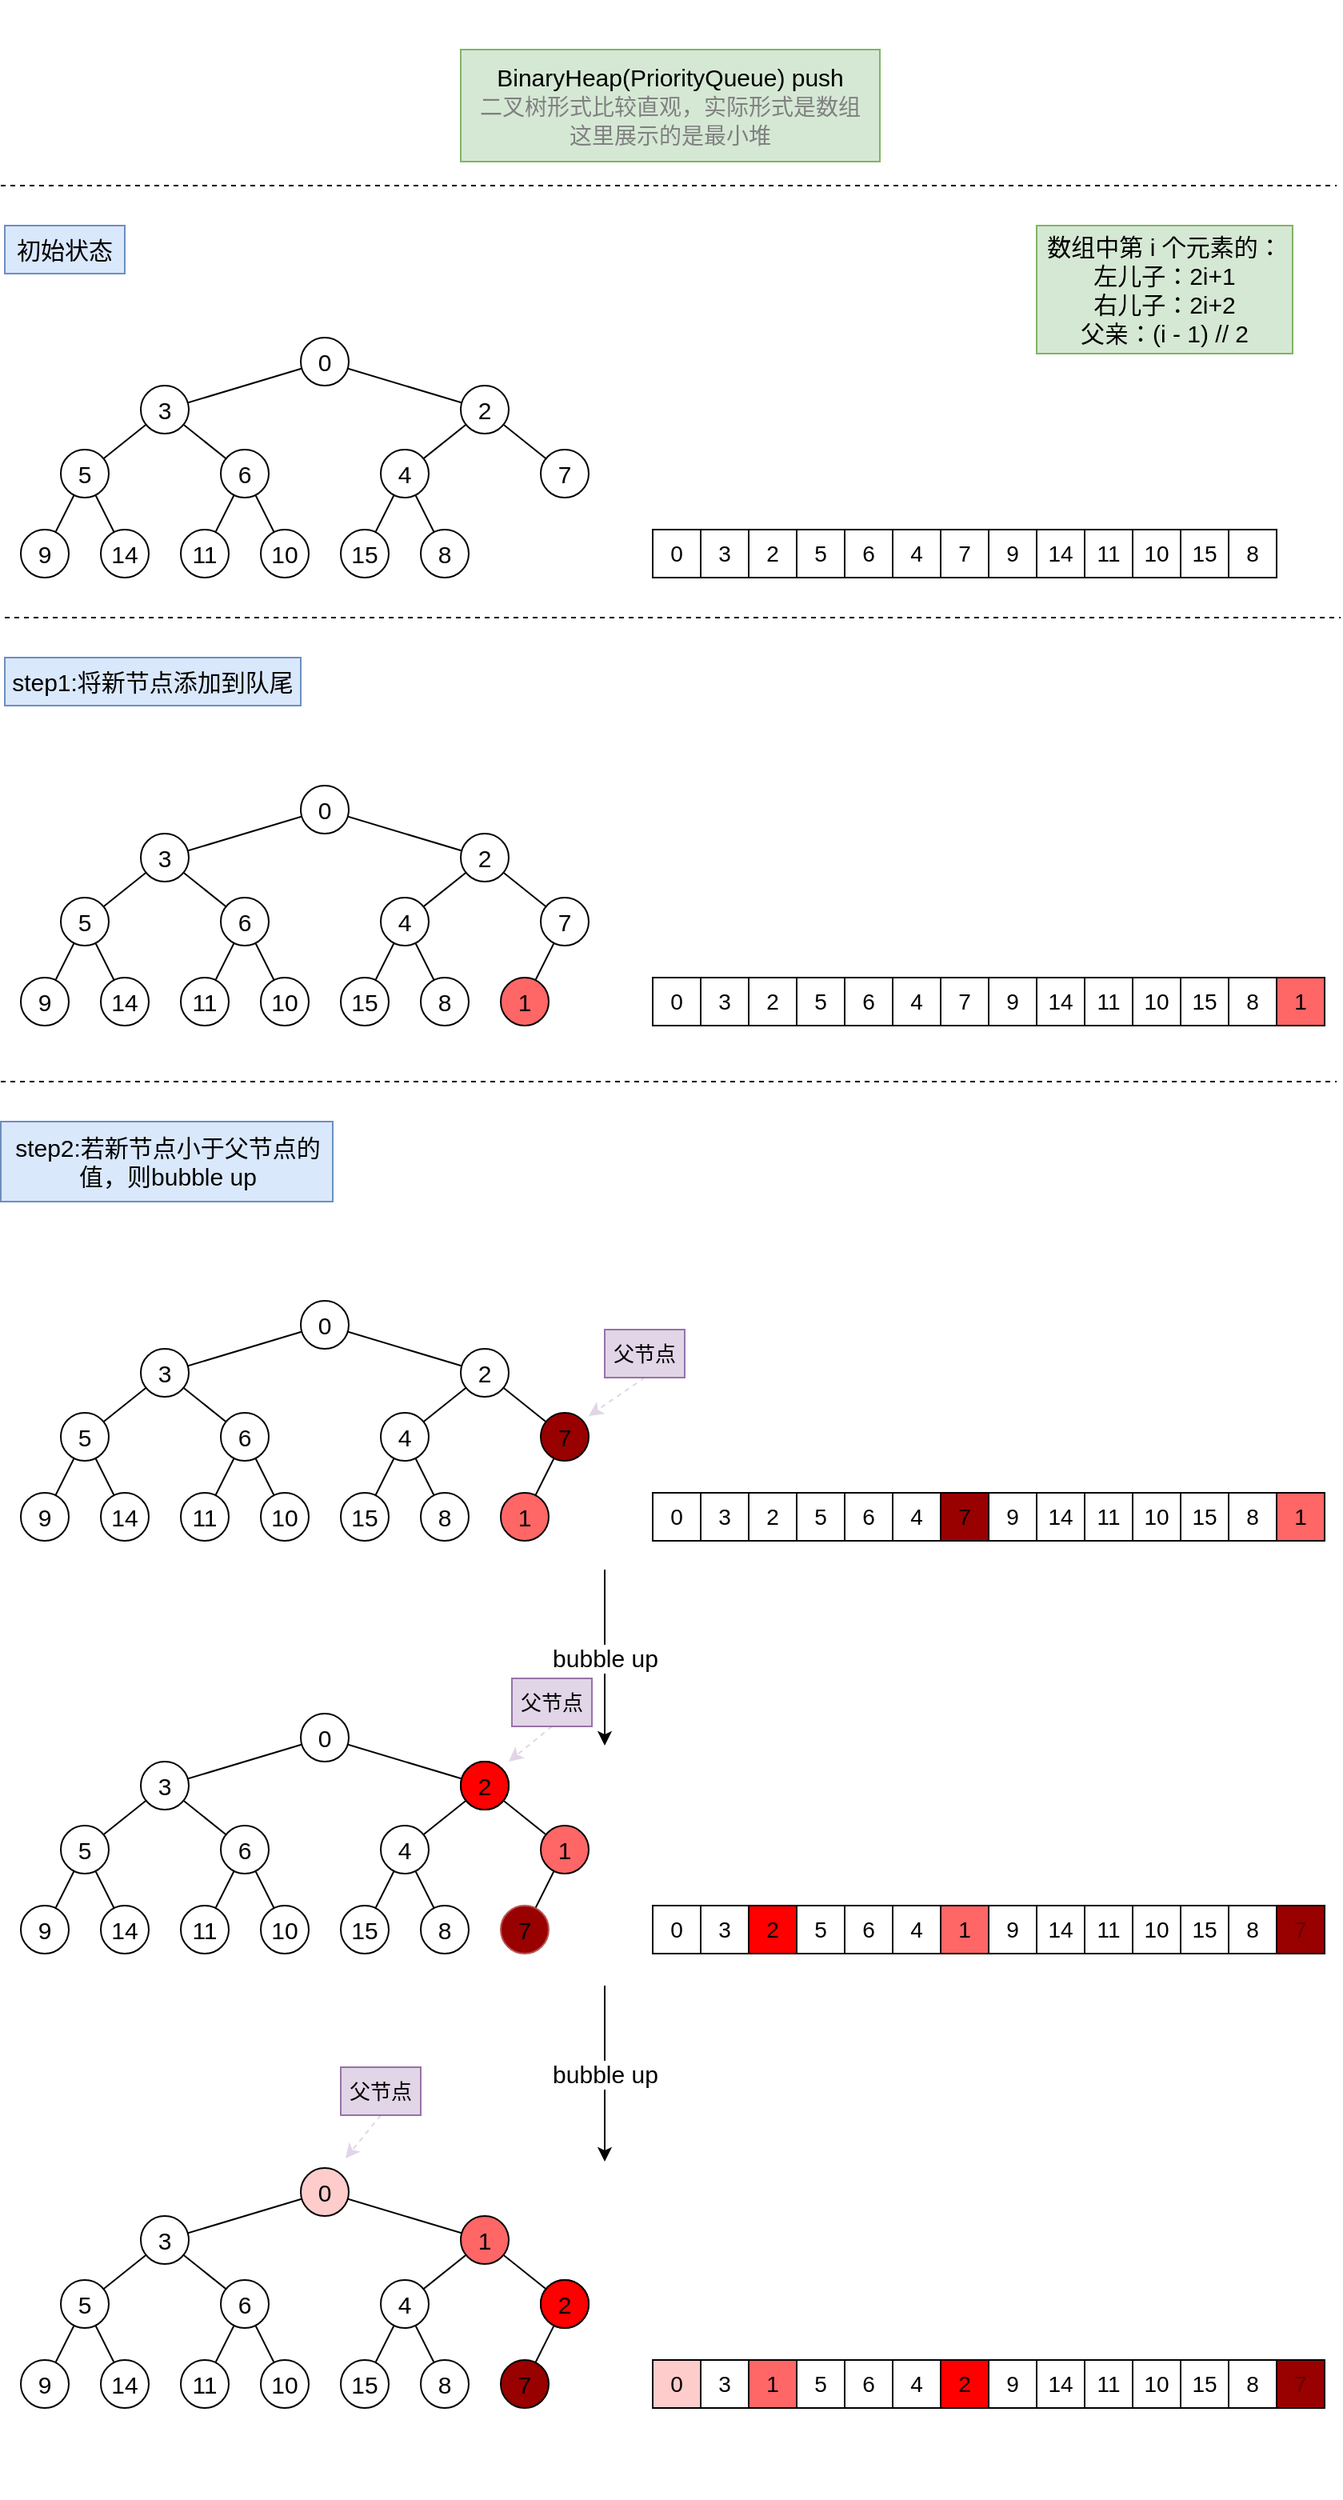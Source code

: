 <mxfile>
    <diagram id="zaUrqFMK4C-lqB4-PGLN" name="Page-1">
        <mxGraphModel dx="1162" dy="1055" grid="0" gridSize="10" guides="1" tooltips="1" connect="1" arrows="1" fold="1" page="0" pageScale="1" pageWidth="850" pageHeight="1100" background="#ffffff" math="0" shadow="0">
            <root>
                <mxCell id="0"/>
                <mxCell id="1" parent="0"/>
                <mxCell id="42" value="" style="endArrow=none;html=1;fontSize=15;strokeColor=#000000;fontColor=#000000;" parent="1" edge="1">
                    <mxGeometry width="50" height="50" relative="1" as="geometry">
                        <mxPoint x="105" y="205" as="sourcePoint"/>
                        <mxPoint x="155" y="245" as="targetPoint"/>
                    </mxGeometry>
                </mxCell>
                <mxCell id="43" value="" style="endArrow=none;html=1;fontSize=15;strokeColor=#000000;fontColor=#000000;" parent="1" edge="1">
                    <mxGeometry width="50" height="50" relative="1" as="geometry">
                        <mxPoint x="305" y="205" as="sourcePoint"/>
                        <mxPoint x="255" y="245" as="targetPoint"/>
                    </mxGeometry>
                </mxCell>
                <mxCell id="44" value="" style="endArrow=none;html=1;fontSize=15;strokeColor=#000000;fontColor=#000000;" parent="1" edge="1">
                    <mxGeometry width="50" height="50" relative="1" as="geometry">
                        <mxPoint x="305" y="205" as="sourcePoint"/>
                        <mxPoint x="355" y="245" as="targetPoint"/>
                    </mxGeometry>
                </mxCell>
                <mxCell id="48" value="" style="endArrow=none;html=1;fontSize=15;strokeColor=#000000;fontColor=#000000;" parent="1" edge="1">
                    <mxGeometry width="50" height="50" relative="1" as="geometry">
                        <mxPoint x="280" y="295" as="sourcePoint"/>
                        <mxPoint x="255" y="245" as="targetPoint"/>
                    </mxGeometry>
                </mxCell>
                <mxCell id="47" value="" style="endArrow=none;html=1;fontSize=15;strokeColor=#000000;fontColor=#000000;" parent="1" edge="1">
                    <mxGeometry width="50" height="50" relative="1" as="geometry">
                        <mxPoint x="230" y="295" as="sourcePoint"/>
                        <mxPoint x="255" y="245" as="targetPoint"/>
                    </mxGeometry>
                </mxCell>
                <mxCell id="46" value="" style="endArrow=none;html=1;fontSize=15;strokeColor=#000000;fontColor=#000000;" parent="1" edge="1">
                    <mxGeometry width="50" height="50" relative="1" as="geometry">
                        <mxPoint x="180" y="295" as="sourcePoint"/>
                        <mxPoint x="155" y="245" as="targetPoint"/>
                    </mxGeometry>
                </mxCell>
                <mxCell id="45" value="" style="endArrow=none;html=1;fontSize=15;strokeColor=#000000;fontColor=#000000;" parent="1" edge="1">
                    <mxGeometry width="50" height="50" relative="1" as="geometry">
                        <mxPoint x="130" y="295" as="sourcePoint"/>
                        <mxPoint x="155" y="245" as="targetPoint"/>
                    </mxGeometry>
                </mxCell>
                <mxCell id="51" value="" style="endArrow=none;html=1;fontSize=15;strokeColor=#000000;fontColor=#000000;" parent="1" edge="1">
                    <mxGeometry width="50" height="50" relative="1" as="geometry">
                        <mxPoint x="80" y="295" as="sourcePoint"/>
                        <mxPoint x="55" y="245" as="targetPoint"/>
                    </mxGeometry>
                </mxCell>
                <mxCell id="52" value="" style="endArrow=none;html=1;fontSize=15;strokeColor=#000000;fontColor=#000000;" parent="1" edge="1">
                    <mxGeometry width="50" height="50" relative="1" as="geometry">
                        <mxPoint x="30" y="295" as="sourcePoint"/>
                        <mxPoint x="55" y="245" as="targetPoint"/>
                    </mxGeometry>
                </mxCell>
                <mxCell id="41" value="" style="endArrow=none;html=1;fontSize=15;strokeColor=#000000;fontColor=#000000;" parent="1" edge="1">
                    <mxGeometry width="50" height="50" relative="1" as="geometry">
                        <mxPoint x="105" y="205" as="sourcePoint"/>
                        <mxPoint x="55" y="245" as="targetPoint"/>
                    </mxGeometry>
                </mxCell>
                <mxCell id="40" value="" style="endArrow=none;html=1;fontSize=15;strokeColor=#000000;fontColor=#000000;" parent="1" edge="1">
                    <mxGeometry width="50" height="50" relative="1" as="geometry">
                        <mxPoint x="105" y="205" as="sourcePoint"/>
                        <mxPoint x="205" y="175" as="targetPoint"/>
                    </mxGeometry>
                </mxCell>
                <mxCell id="50" value="" style="endArrow=none;html=1;fontSize=15;strokeColor=#000000;fontColor=#000000;" parent="1" edge="1">
                    <mxGeometry width="50" height="50" relative="1" as="geometry">
                        <mxPoint x="305" y="205" as="sourcePoint"/>
                        <mxPoint x="205" y="175" as="targetPoint"/>
                    </mxGeometry>
                </mxCell>
                <mxCell id="17" value="3" style="ellipse;whiteSpace=wrap;html=1;aspect=fixed;fontSize=15;strokeColor=#000000;fontColor=#000000;fillColor=#FFFFFF;" parent="1" vertex="1">
                    <mxGeometry x="90" y="190" width="30" height="30" as="geometry"/>
                </mxCell>
                <mxCell id="18" value="0" style="ellipse;whiteSpace=wrap;html=1;aspect=fixed;fontSize=15;strokeColor=#000000;fillColor=#FFFFFF;fontColor=#000000;" parent="1" vertex="1">
                    <mxGeometry x="190" y="160" width="30" height="30" as="geometry"/>
                </mxCell>
                <mxCell id="19" value="2" style="ellipse;whiteSpace=wrap;html=1;aspect=fixed;fontSize=15;strokeColor=#000000;fontColor=#000000;fillColor=#FFFFFF;" parent="1" vertex="1">
                    <mxGeometry x="290" y="190" width="30" height="30" as="geometry"/>
                </mxCell>
                <mxCell id="20" value="5" style="ellipse;whiteSpace=wrap;html=1;aspect=fixed;fontSize=15;strokeColor=#000000;fontColor=#000000;fillColor=#FFFFFF;" parent="1" vertex="1">
                    <mxGeometry x="40" y="230" width="30" height="30" as="geometry"/>
                </mxCell>
                <mxCell id="24" value="6" style="ellipse;whiteSpace=wrap;html=1;aspect=fixed;fontSize=15;strokeColor=#000000;fontColor=#000000;fillColor=#FFFFFF;" parent="1" vertex="1">
                    <mxGeometry x="140" y="230" width="30" height="30" as="geometry"/>
                </mxCell>
                <mxCell id="25" value="4" style="ellipse;whiteSpace=wrap;html=1;aspect=fixed;fontSize=15;strokeColor=#000000;fontColor=#000000;fillColor=#FFFFFF;" parent="1" vertex="1">
                    <mxGeometry x="240" y="230" width="30" height="30" as="geometry"/>
                </mxCell>
                <mxCell id="26" value="7" style="ellipse;whiteSpace=wrap;html=1;aspect=fixed;fontSize=15;strokeColor=#000000;fontColor=#000000;fillColor=#FFFFFF;" parent="1" vertex="1">
                    <mxGeometry x="340" y="230" width="30" height="30" as="geometry"/>
                </mxCell>
                <mxCell id="27" value="9" style="ellipse;whiteSpace=wrap;html=1;aspect=fixed;fontSize=15;strokeColor=#000000;fontColor=#000000;fillColor=#FFFFFF;" parent="1" vertex="1">
                    <mxGeometry x="15" y="280" width="30" height="30" as="geometry"/>
                </mxCell>
                <mxCell id="28" value="14" style="ellipse;whiteSpace=wrap;html=1;aspect=fixed;fontSize=15;strokeColor=#000000;fontColor=#000000;fillColor=#FFFFFF;" parent="1" vertex="1">
                    <mxGeometry x="65" y="280" width="30" height="30" as="geometry"/>
                </mxCell>
                <mxCell id="29" value="11" style="ellipse;whiteSpace=wrap;html=1;aspect=fixed;fontSize=15;strokeColor=#000000;fontColor=#000000;fillColor=#FFFFFF;" parent="1" vertex="1">
                    <mxGeometry x="115" y="280" width="30" height="30" as="geometry"/>
                </mxCell>
                <mxCell id="30" value="10" style="ellipse;whiteSpace=wrap;html=1;aspect=fixed;fontSize=15;strokeColor=#000000;fontColor=#000000;fillColor=#FFFFFF;" parent="1" vertex="1">
                    <mxGeometry x="165" y="280" width="30" height="30" as="geometry"/>
                </mxCell>
                <mxCell id="31" value="15" style="ellipse;whiteSpace=wrap;html=1;aspect=fixed;fontSize=15;strokeColor=#000000;fontColor=#000000;fillColor=#FFFFFF;" parent="1" vertex="1">
                    <mxGeometry x="215" y="280" width="30" height="30" as="geometry"/>
                </mxCell>
                <mxCell id="32" value="8" style="ellipse;whiteSpace=wrap;html=1;aspect=fixed;fontSize=15;strokeColor=#000000;fontColor=#000000;fillColor=#FFFFFF;" parent="1" vertex="1">
                    <mxGeometry x="265" y="280" width="30" height="30" as="geometry"/>
                </mxCell>
                <mxCell id="56" value="BinaryHeap(PriorityQueue) push&lt;br&gt;&lt;font style=&quot;font-size: 14px;&quot; color=&quot;#808080&quot;&gt;二叉树形式比较直观，实际形式是数组&lt;br&gt;这里展示的是最小堆&lt;br&gt;&lt;/font&gt;" style="text;html=1;strokeColor=#82b366;fillColor=#d5e8d4;align=center;verticalAlign=middle;whiteSpace=wrap;rounded=0;fontSize=15;fontColor=#000000;" parent="1" vertex="1">
                    <mxGeometry x="290" y="-20" width="262" height="70" as="geometry"/>
                </mxCell>
                <mxCell id="57" value="" style="line;strokeWidth=1;html=1;fontColor=#000000;dashed=1;fillColor=#FFFFFF;strokeColor=#FFFFFF;" vertex="1" parent="1">
                    <mxGeometry x="5" y="-50" width="835" height="10" as="geometry"/>
                </mxCell>
                <mxCell id="58" value="" style="line;strokeWidth=1;html=1;fontColor=#000000;dashed=1;strokeColor=#000000;" vertex="1" parent="1">
                    <mxGeometry x="2.5" y="60" width="835" height="10" as="geometry"/>
                </mxCell>
                <mxCell id="59" value="初始状态" style="text;html=1;strokeColor=#6c8ebf;fillColor=#dae8fc;align=center;verticalAlign=middle;whiteSpace=wrap;rounded=0;strokeWidth=1;fontColor=#000000;fontSize=15;" vertex="1" parent="1">
                    <mxGeometry x="5" y="90" width="75" height="30" as="geometry"/>
                </mxCell>
                <mxCell id="60" value="0" style="whiteSpace=wrap;html=1;aspect=fixed;strokeColor=#000000;strokeWidth=1;fontSize=14;fontColor=#000000;fillColor=#FFFFFF;" vertex="1" parent="1">
                    <mxGeometry x="410" y="280" width="30" height="30" as="geometry"/>
                </mxCell>
                <mxCell id="61" value="3" style="whiteSpace=wrap;html=1;aspect=fixed;strokeColor=#000000;strokeWidth=1;fontSize=14;fontColor=#000000;fillColor=#FFFFFF;" vertex="1" parent="1">
                    <mxGeometry x="440" y="280" width="30" height="30" as="geometry"/>
                </mxCell>
                <mxCell id="62" value="2" style="whiteSpace=wrap;html=1;aspect=fixed;strokeColor=#000000;strokeWidth=1;fontSize=14;fontColor=#000000;fillColor=#FFFFFF;" vertex="1" parent="1">
                    <mxGeometry x="470" y="280" width="30" height="30" as="geometry"/>
                </mxCell>
                <mxCell id="63" value="5" style="whiteSpace=wrap;html=1;aspect=fixed;strokeColor=#000000;strokeWidth=1;fontSize=14;fontColor=#000000;fillColor=#FFFFFF;" vertex="1" parent="1">
                    <mxGeometry x="500" y="280" width="30" height="30" as="geometry"/>
                </mxCell>
                <mxCell id="64" value="6" style="whiteSpace=wrap;html=1;aspect=fixed;strokeColor=#000000;strokeWidth=1;fontSize=14;fontColor=#000000;fillColor=#FFFFFF;" vertex="1" parent="1">
                    <mxGeometry x="530" y="280" width="30" height="30" as="geometry"/>
                </mxCell>
                <mxCell id="65" value="4" style="whiteSpace=wrap;html=1;aspect=fixed;strokeColor=#000000;strokeWidth=1;fontSize=14;fontColor=#000000;fillColor=#FFFFFF;" vertex="1" parent="1">
                    <mxGeometry x="560" y="280" width="30" height="30" as="geometry"/>
                </mxCell>
                <mxCell id="66" value="7" style="whiteSpace=wrap;html=1;aspect=fixed;strokeColor=#000000;strokeWidth=1;fontSize=14;fontColor=#000000;fillColor=#FFFFFF;" vertex="1" parent="1">
                    <mxGeometry x="590" y="280" width="30" height="30" as="geometry"/>
                </mxCell>
                <mxCell id="67" value="9" style="whiteSpace=wrap;html=1;aspect=fixed;strokeColor=#000000;strokeWidth=1;fontSize=14;fontColor=#000000;fillColor=#FFFFFF;" vertex="1" parent="1">
                    <mxGeometry x="620" y="280" width="30" height="30" as="geometry"/>
                </mxCell>
                <mxCell id="68" value="14" style="whiteSpace=wrap;html=1;aspect=fixed;strokeColor=#000000;strokeWidth=1;fontSize=14;fontColor=#000000;fillColor=#FFFFFF;" vertex="1" parent="1">
                    <mxGeometry x="650" y="280" width="30" height="30" as="geometry"/>
                </mxCell>
                <mxCell id="69" value="11" style="whiteSpace=wrap;html=1;aspect=fixed;strokeColor=#000000;strokeWidth=1;fontSize=14;fontColor=#000000;fillColor=#FFFFFF;" vertex="1" parent="1">
                    <mxGeometry x="680" y="280" width="30" height="30" as="geometry"/>
                </mxCell>
                <mxCell id="70" value="10" style="whiteSpace=wrap;html=1;aspect=fixed;strokeColor=#000000;strokeWidth=1;fontSize=14;fontColor=#000000;fillColor=#FFFFFF;" vertex="1" parent="1">
                    <mxGeometry x="710" y="280" width="30" height="30" as="geometry"/>
                </mxCell>
                <mxCell id="71" value="15" style="whiteSpace=wrap;html=1;aspect=fixed;strokeColor=#000000;strokeWidth=1;fontSize=14;fontColor=#000000;fillColor=#FFFFFF;" vertex="1" parent="1">
                    <mxGeometry x="740" y="280" width="30" height="30" as="geometry"/>
                </mxCell>
                <mxCell id="72" value="8" style="whiteSpace=wrap;html=1;aspect=fixed;strokeColor=#000000;strokeWidth=1;fontSize=14;fontColor=#000000;fillColor=#FFFFFF;" vertex="1" parent="1">
                    <mxGeometry x="770" y="280" width="30" height="30" as="geometry"/>
                </mxCell>
                <mxCell id="73" value="数组中第 i 个元素的：&lt;br&gt;左儿子：2i+1&lt;br&gt;右儿子：2i+2&lt;br&gt;父亲：(i - 1) // 2" style="text;html=1;strokeColor=#82b366;fillColor=#d5e8d4;align=center;verticalAlign=middle;whiteSpace=wrap;rounded=0;strokeWidth=1;fontSize=15;fontColor=#000000;" vertex="1" parent="1">
                    <mxGeometry x="650" y="90" width="160" height="80" as="geometry"/>
                </mxCell>
                <mxCell id="74" value="" style="line;strokeWidth=1;html=1;fontColor=#000000;dashed=1;strokeColor=#000000;" vertex="1" parent="1">
                    <mxGeometry x="5" y="330" width="835" height="10" as="geometry"/>
                </mxCell>
                <mxCell id="75" value="step1:将新节点添加到队尾" style="text;html=1;strokeColor=#6c8ebf;fillColor=#dae8fc;align=center;verticalAlign=middle;whiteSpace=wrap;rounded=0;strokeWidth=1;fontColor=#000000;fontSize=15;" vertex="1" parent="1">
                    <mxGeometry x="5" y="360" width="185" height="30" as="geometry"/>
                </mxCell>
                <mxCell id="76" value="" style="endArrow=none;html=1;fontSize=15;strokeColor=#000000;fontColor=#000000;" edge="1" parent="1">
                    <mxGeometry width="50" height="50" relative="1" as="geometry">
                        <mxPoint x="105" y="485" as="sourcePoint"/>
                        <mxPoint x="155" y="525" as="targetPoint"/>
                    </mxGeometry>
                </mxCell>
                <mxCell id="77" value="" style="endArrow=none;html=1;fontSize=15;strokeColor=#000000;fontColor=#000000;" edge="1" parent="1">
                    <mxGeometry width="50" height="50" relative="1" as="geometry">
                        <mxPoint x="305" y="485" as="sourcePoint"/>
                        <mxPoint x="255" y="525" as="targetPoint"/>
                    </mxGeometry>
                </mxCell>
                <mxCell id="78" value="" style="endArrow=none;html=1;fontSize=15;strokeColor=#000000;fontColor=#000000;" edge="1" parent="1">
                    <mxGeometry width="50" height="50" relative="1" as="geometry">
                        <mxPoint x="305" y="485" as="sourcePoint"/>
                        <mxPoint x="355" y="525" as="targetPoint"/>
                    </mxGeometry>
                </mxCell>
                <mxCell id="79" value="" style="endArrow=none;html=1;fontSize=15;strokeColor=#000000;fontColor=#000000;" edge="1" parent="1">
                    <mxGeometry width="50" height="50" relative="1" as="geometry">
                        <mxPoint x="330" y="575" as="sourcePoint"/>
                        <mxPoint x="355" y="525" as="targetPoint"/>
                    </mxGeometry>
                </mxCell>
                <mxCell id="80" value="" style="endArrow=none;html=1;fontSize=15;strokeColor=#000000;fontColor=#000000;" edge="1" parent="1">
                    <mxGeometry width="50" height="50" relative="1" as="geometry">
                        <mxPoint x="280" y="575" as="sourcePoint"/>
                        <mxPoint x="255" y="525" as="targetPoint"/>
                    </mxGeometry>
                </mxCell>
                <mxCell id="81" value="" style="endArrow=none;html=1;fontSize=15;strokeColor=#000000;fontColor=#000000;" edge="1" parent="1">
                    <mxGeometry width="50" height="50" relative="1" as="geometry">
                        <mxPoint x="230" y="575" as="sourcePoint"/>
                        <mxPoint x="255" y="525" as="targetPoint"/>
                    </mxGeometry>
                </mxCell>
                <mxCell id="82" value="" style="endArrow=none;html=1;fontSize=15;strokeColor=#000000;fontColor=#000000;" edge="1" parent="1">
                    <mxGeometry width="50" height="50" relative="1" as="geometry">
                        <mxPoint x="180" y="575" as="sourcePoint"/>
                        <mxPoint x="155" y="525" as="targetPoint"/>
                    </mxGeometry>
                </mxCell>
                <mxCell id="83" value="" style="endArrow=none;html=1;fontSize=15;strokeColor=#000000;fontColor=#000000;" edge="1" parent="1">
                    <mxGeometry width="50" height="50" relative="1" as="geometry">
                        <mxPoint x="130" y="575" as="sourcePoint"/>
                        <mxPoint x="155" y="525" as="targetPoint"/>
                    </mxGeometry>
                </mxCell>
                <mxCell id="84" value="" style="endArrow=none;html=1;fontSize=15;strokeColor=#000000;fontColor=#000000;" edge="1" parent="1">
                    <mxGeometry width="50" height="50" relative="1" as="geometry">
                        <mxPoint x="80" y="575" as="sourcePoint"/>
                        <mxPoint x="55" y="525" as="targetPoint"/>
                    </mxGeometry>
                </mxCell>
                <mxCell id="85" value="" style="endArrow=none;html=1;fontSize=15;strokeColor=#000000;fontColor=#000000;" edge="1" parent="1">
                    <mxGeometry width="50" height="50" relative="1" as="geometry">
                        <mxPoint x="30" y="575" as="sourcePoint"/>
                        <mxPoint x="55" y="525" as="targetPoint"/>
                    </mxGeometry>
                </mxCell>
                <mxCell id="86" value="" style="endArrow=none;html=1;fontSize=15;strokeColor=#000000;fontColor=#000000;" edge="1" parent="1">
                    <mxGeometry width="50" height="50" relative="1" as="geometry">
                        <mxPoint x="105" y="485" as="sourcePoint"/>
                        <mxPoint x="55" y="525" as="targetPoint"/>
                    </mxGeometry>
                </mxCell>
                <mxCell id="87" value="" style="endArrow=none;html=1;fontSize=15;strokeColor=#000000;fontColor=#000000;" edge="1" parent="1">
                    <mxGeometry width="50" height="50" relative="1" as="geometry">
                        <mxPoint x="105" y="485" as="sourcePoint"/>
                        <mxPoint x="205" y="455" as="targetPoint"/>
                    </mxGeometry>
                </mxCell>
                <mxCell id="88" value="" style="endArrow=none;html=1;fontSize=15;strokeColor=#000000;fontColor=#000000;" edge="1" parent="1">
                    <mxGeometry width="50" height="50" relative="1" as="geometry">
                        <mxPoint x="305" y="485" as="sourcePoint"/>
                        <mxPoint x="205" y="455" as="targetPoint"/>
                    </mxGeometry>
                </mxCell>
                <mxCell id="89" value="3" style="ellipse;whiteSpace=wrap;html=1;aspect=fixed;fontSize=15;strokeColor=#000000;fontColor=#000000;fillColor=#FFFFFF;" vertex="1" parent="1">
                    <mxGeometry x="90" y="470" width="30" height="30" as="geometry"/>
                </mxCell>
                <mxCell id="90" value="0" style="ellipse;whiteSpace=wrap;html=1;aspect=fixed;fontSize=15;strokeColor=#000000;fillColor=#FFFFFF;fontColor=#000000;" vertex="1" parent="1">
                    <mxGeometry x="190" y="440" width="30" height="30" as="geometry"/>
                </mxCell>
                <mxCell id="91" value="2" style="ellipse;whiteSpace=wrap;html=1;aspect=fixed;fontSize=15;strokeColor=#000000;fontColor=#000000;fillColor=#FFFFFF;" vertex="1" parent="1">
                    <mxGeometry x="290" y="470" width="30" height="30" as="geometry"/>
                </mxCell>
                <mxCell id="92" value="5" style="ellipse;whiteSpace=wrap;html=1;aspect=fixed;fontSize=15;strokeColor=#000000;fontColor=#000000;fillColor=#FFFFFF;" vertex="1" parent="1">
                    <mxGeometry x="40" y="510" width="30" height="30" as="geometry"/>
                </mxCell>
                <mxCell id="93" value="6" style="ellipse;whiteSpace=wrap;html=1;aspect=fixed;fontSize=15;strokeColor=#000000;fontColor=#000000;fillColor=#FFFFFF;" vertex="1" parent="1">
                    <mxGeometry x="140" y="510" width="30" height="30" as="geometry"/>
                </mxCell>
                <mxCell id="94" value="4" style="ellipse;whiteSpace=wrap;html=1;aspect=fixed;fontSize=15;strokeColor=#000000;fontColor=#000000;fillColor=#FFFFFF;" vertex="1" parent="1">
                    <mxGeometry x="240" y="510" width="30" height="30" as="geometry"/>
                </mxCell>
                <mxCell id="95" value="7" style="ellipse;whiteSpace=wrap;html=1;aspect=fixed;fontSize=15;strokeColor=#000000;fontColor=#000000;fillColor=#FFFFFF;" vertex="1" parent="1">
                    <mxGeometry x="340" y="510" width="30" height="30" as="geometry"/>
                </mxCell>
                <mxCell id="96" value="9" style="ellipse;whiteSpace=wrap;html=1;aspect=fixed;fontSize=15;strokeColor=#000000;fontColor=#000000;fillColor=#FFFFFF;" vertex="1" parent="1">
                    <mxGeometry x="15" y="560" width="30" height="30" as="geometry"/>
                </mxCell>
                <mxCell id="97" value="14" style="ellipse;whiteSpace=wrap;html=1;aspect=fixed;fontSize=15;strokeColor=#000000;fontColor=#000000;fillColor=#FFFFFF;" vertex="1" parent="1">
                    <mxGeometry x="65" y="560" width="30" height="30" as="geometry"/>
                </mxCell>
                <mxCell id="98" value="11" style="ellipse;whiteSpace=wrap;html=1;aspect=fixed;fontSize=15;strokeColor=#000000;fontColor=#000000;fillColor=#FFFFFF;" vertex="1" parent="1">
                    <mxGeometry x="115" y="560" width="30" height="30" as="geometry"/>
                </mxCell>
                <mxCell id="99" value="10" style="ellipse;whiteSpace=wrap;html=1;aspect=fixed;fontSize=15;strokeColor=#000000;fontColor=#000000;fillColor=#FFFFFF;" vertex="1" parent="1">
                    <mxGeometry x="165" y="560" width="30" height="30" as="geometry"/>
                </mxCell>
                <mxCell id="100" value="15" style="ellipse;whiteSpace=wrap;html=1;aspect=fixed;fontSize=15;strokeColor=#000000;fontColor=#000000;fillColor=#FFFFFF;" vertex="1" parent="1">
                    <mxGeometry x="215" y="560" width="30" height="30" as="geometry"/>
                </mxCell>
                <mxCell id="101" value="8" style="ellipse;whiteSpace=wrap;html=1;aspect=fixed;fontSize=15;strokeColor=#000000;fontColor=#000000;fillColor=#FFFFFF;" vertex="1" parent="1">
                    <mxGeometry x="265" y="560" width="30" height="30" as="geometry"/>
                </mxCell>
                <mxCell id="102" value="1" style="ellipse;whiteSpace=wrap;html=1;aspect=fixed;fontSize=15;strokeColor=#000000;fillColor=#FF6666;fontColor=#000000;" vertex="1" parent="1">
                    <mxGeometry x="315" y="560" width="30" height="30" as="geometry"/>
                </mxCell>
                <mxCell id="103" value="0" style="whiteSpace=wrap;html=1;aspect=fixed;strokeColor=#000000;strokeWidth=1;fontSize=14;fontColor=#000000;fillColor=#FFFFFF;" vertex="1" parent="1">
                    <mxGeometry x="410" y="560" width="30" height="30" as="geometry"/>
                </mxCell>
                <mxCell id="104" value="3" style="whiteSpace=wrap;html=1;aspect=fixed;strokeColor=#000000;strokeWidth=1;fontSize=14;fontColor=#000000;fillColor=#FFFFFF;" vertex="1" parent="1">
                    <mxGeometry x="440" y="560" width="30" height="30" as="geometry"/>
                </mxCell>
                <mxCell id="105" value="2" style="whiteSpace=wrap;html=1;aspect=fixed;strokeColor=#000000;strokeWidth=1;fontSize=14;fontColor=#000000;fillColor=#FFFFFF;" vertex="1" parent="1">
                    <mxGeometry x="470" y="560" width="30" height="30" as="geometry"/>
                </mxCell>
                <mxCell id="106" value="5" style="whiteSpace=wrap;html=1;aspect=fixed;strokeColor=#000000;strokeWidth=1;fontSize=14;fontColor=#000000;fillColor=#FFFFFF;" vertex="1" parent="1">
                    <mxGeometry x="500" y="560" width="30" height="30" as="geometry"/>
                </mxCell>
                <mxCell id="107" value="6" style="whiteSpace=wrap;html=1;aspect=fixed;strokeColor=#000000;strokeWidth=1;fontSize=14;fontColor=#000000;fillColor=#FFFFFF;" vertex="1" parent="1">
                    <mxGeometry x="530" y="560" width="30" height="30" as="geometry"/>
                </mxCell>
                <mxCell id="108" value="4" style="whiteSpace=wrap;html=1;aspect=fixed;strokeColor=#000000;strokeWidth=1;fontSize=14;fontColor=#000000;fillColor=#FFFFFF;" vertex="1" parent="1">
                    <mxGeometry x="560" y="560" width="30" height="30" as="geometry"/>
                </mxCell>
                <mxCell id="109" value="7" style="whiteSpace=wrap;html=1;aspect=fixed;strokeColor=#000000;strokeWidth=1;fontSize=14;fontColor=#000000;fillColor=#FFFFFF;" vertex="1" parent="1">
                    <mxGeometry x="590" y="560" width="30" height="30" as="geometry"/>
                </mxCell>
                <mxCell id="110" value="9" style="whiteSpace=wrap;html=1;aspect=fixed;strokeColor=#000000;strokeWidth=1;fontSize=14;fontColor=#000000;fillColor=#FFFFFF;" vertex="1" parent="1">
                    <mxGeometry x="620" y="560" width="30" height="30" as="geometry"/>
                </mxCell>
                <mxCell id="111" value="14" style="whiteSpace=wrap;html=1;aspect=fixed;strokeColor=#000000;strokeWidth=1;fontSize=14;fontColor=#000000;fillColor=#FFFFFF;" vertex="1" parent="1">
                    <mxGeometry x="650" y="560" width="30" height="30" as="geometry"/>
                </mxCell>
                <mxCell id="112" value="11" style="whiteSpace=wrap;html=1;aspect=fixed;strokeColor=#000000;strokeWidth=1;fontSize=14;fontColor=#000000;fillColor=#FFFFFF;" vertex="1" parent="1">
                    <mxGeometry x="680" y="560" width="30" height="30" as="geometry"/>
                </mxCell>
                <mxCell id="113" value="10" style="whiteSpace=wrap;html=1;aspect=fixed;strokeColor=#000000;strokeWidth=1;fontSize=14;fontColor=#000000;fillColor=#FFFFFF;" vertex="1" parent="1">
                    <mxGeometry x="710" y="560" width="30" height="30" as="geometry"/>
                </mxCell>
                <mxCell id="114" value="15" style="whiteSpace=wrap;html=1;aspect=fixed;strokeColor=#000000;strokeWidth=1;fontSize=14;fontColor=#000000;fillColor=#FFFFFF;" vertex="1" parent="1">
                    <mxGeometry x="740" y="560" width="30" height="30" as="geometry"/>
                </mxCell>
                <mxCell id="115" value="8" style="whiteSpace=wrap;html=1;aspect=fixed;strokeColor=#000000;strokeWidth=1;fontSize=14;fontColor=#000000;fillColor=#FFFFFF;" vertex="1" parent="1">
                    <mxGeometry x="770" y="560" width="30" height="30" as="geometry"/>
                </mxCell>
                <mxCell id="116" value="1" style="whiteSpace=wrap;html=1;aspect=fixed;strokeColor=#000000;strokeWidth=1;fontSize=14;fillColor=#FF6666;fontColor=#000000;" vertex="1" parent="1">
                    <mxGeometry x="800" y="560" width="30" height="30" as="geometry"/>
                </mxCell>
                <mxCell id="117" value="" style="line;strokeWidth=1;html=1;fontColor=#000000;dashed=1;strokeColor=#000000;" vertex="1" parent="1">
                    <mxGeometry x="2.5" y="620" width="835" height="10" as="geometry"/>
                </mxCell>
                <mxCell id="118" value="step2:若新节点小于父节点的值，则bubble up" style="text;html=1;strokeColor=#6c8ebf;fillColor=#dae8fc;align=center;verticalAlign=middle;whiteSpace=wrap;rounded=0;strokeWidth=1;fontColor=#000000;fontSize=15;" vertex="1" parent="1">
                    <mxGeometry x="2.5" y="650" width="207.5" height="50" as="geometry"/>
                </mxCell>
                <mxCell id="160" value="" style="endArrow=none;html=1;fontSize=15;strokeColor=#000000;fontColor=#000000;" edge="1" parent="1">
                    <mxGeometry width="50" height="50" relative="1" as="geometry">
                        <mxPoint x="105" y="807" as="sourcePoint"/>
                        <mxPoint x="155" y="847" as="targetPoint"/>
                    </mxGeometry>
                </mxCell>
                <mxCell id="161" value="" style="endArrow=none;html=1;fontSize=15;strokeColor=#000000;fontColor=#000000;" edge="1" parent="1">
                    <mxGeometry width="50" height="50" relative="1" as="geometry">
                        <mxPoint x="305" y="807" as="sourcePoint"/>
                        <mxPoint x="255" y="847" as="targetPoint"/>
                    </mxGeometry>
                </mxCell>
                <mxCell id="162" value="" style="endArrow=none;html=1;fontSize=15;strokeColor=#000000;fontColor=#000000;" edge="1" parent="1">
                    <mxGeometry width="50" height="50" relative="1" as="geometry">
                        <mxPoint x="305" y="807" as="sourcePoint"/>
                        <mxPoint x="355" y="847" as="targetPoint"/>
                    </mxGeometry>
                </mxCell>
                <mxCell id="163" value="" style="endArrow=none;html=1;fontSize=15;strokeColor=#000000;fontColor=#000000;" edge="1" parent="1">
                    <mxGeometry width="50" height="50" relative="1" as="geometry">
                        <mxPoint x="330" y="897" as="sourcePoint"/>
                        <mxPoint x="355" y="847" as="targetPoint"/>
                    </mxGeometry>
                </mxCell>
                <mxCell id="164" value="" style="endArrow=none;html=1;fontSize=15;strokeColor=#000000;fontColor=#000000;" edge="1" parent="1">
                    <mxGeometry width="50" height="50" relative="1" as="geometry">
                        <mxPoint x="280" y="897" as="sourcePoint"/>
                        <mxPoint x="255" y="847" as="targetPoint"/>
                    </mxGeometry>
                </mxCell>
                <mxCell id="165" value="" style="endArrow=none;html=1;fontSize=15;strokeColor=#000000;fontColor=#000000;" edge="1" parent="1">
                    <mxGeometry width="50" height="50" relative="1" as="geometry">
                        <mxPoint x="230" y="897" as="sourcePoint"/>
                        <mxPoint x="255" y="847" as="targetPoint"/>
                    </mxGeometry>
                </mxCell>
                <mxCell id="166" value="" style="endArrow=none;html=1;fontSize=15;strokeColor=#000000;fontColor=#000000;" edge="1" parent="1">
                    <mxGeometry width="50" height="50" relative="1" as="geometry">
                        <mxPoint x="180" y="897" as="sourcePoint"/>
                        <mxPoint x="155" y="847" as="targetPoint"/>
                    </mxGeometry>
                </mxCell>
                <mxCell id="167" value="" style="endArrow=none;html=1;fontSize=15;strokeColor=#000000;fontColor=#000000;" edge="1" parent="1">
                    <mxGeometry width="50" height="50" relative="1" as="geometry">
                        <mxPoint x="130" y="897" as="sourcePoint"/>
                        <mxPoint x="155" y="847" as="targetPoint"/>
                    </mxGeometry>
                </mxCell>
                <mxCell id="168" value="" style="endArrow=none;html=1;fontSize=15;strokeColor=#000000;fontColor=#000000;" edge="1" parent="1">
                    <mxGeometry width="50" height="50" relative="1" as="geometry">
                        <mxPoint x="80" y="897" as="sourcePoint"/>
                        <mxPoint x="55" y="847" as="targetPoint"/>
                    </mxGeometry>
                </mxCell>
                <mxCell id="169" value="" style="endArrow=none;html=1;fontSize=15;strokeColor=#000000;fontColor=#000000;" edge="1" parent="1">
                    <mxGeometry width="50" height="50" relative="1" as="geometry">
                        <mxPoint x="30" y="897" as="sourcePoint"/>
                        <mxPoint x="55" y="847" as="targetPoint"/>
                    </mxGeometry>
                </mxCell>
                <mxCell id="170" value="" style="endArrow=none;html=1;fontSize=15;strokeColor=#000000;fontColor=#000000;" edge="1" parent="1">
                    <mxGeometry width="50" height="50" relative="1" as="geometry">
                        <mxPoint x="105" y="807" as="sourcePoint"/>
                        <mxPoint x="55" y="847" as="targetPoint"/>
                    </mxGeometry>
                </mxCell>
                <mxCell id="171" value="" style="endArrow=none;html=1;fontSize=15;strokeColor=#000000;fontColor=#000000;" edge="1" parent="1">
                    <mxGeometry width="50" height="50" relative="1" as="geometry">
                        <mxPoint x="105" y="807" as="sourcePoint"/>
                        <mxPoint x="205" y="777" as="targetPoint"/>
                    </mxGeometry>
                </mxCell>
                <mxCell id="172" value="" style="endArrow=none;html=1;fontSize=15;strokeColor=#000000;fontColor=#000000;" edge="1" parent="1">
                    <mxGeometry width="50" height="50" relative="1" as="geometry">
                        <mxPoint x="305" y="807" as="sourcePoint"/>
                        <mxPoint x="205" y="777" as="targetPoint"/>
                    </mxGeometry>
                </mxCell>
                <mxCell id="173" value="3" style="ellipse;whiteSpace=wrap;html=1;aspect=fixed;fontSize=15;strokeColor=#000000;fontColor=#000000;fillColor=#FFFFFF;" vertex="1" parent="1">
                    <mxGeometry x="90" y="792" width="30" height="30" as="geometry"/>
                </mxCell>
                <mxCell id="174" value="0" style="ellipse;whiteSpace=wrap;html=1;aspect=fixed;fontSize=15;strokeColor=#000000;fillColor=#FFFFFF;fontColor=#000000;" vertex="1" parent="1">
                    <mxGeometry x="190" y="762" width="30" height="30" as="geometry"/>
                </mxCell>
                <mxCell id="175" value="2" style="ellipse;whiteSpace=wrap;html=1;aspect=fixed;fontSize=15;strokeColor=#000000;fontColor=#000000;fillColor=#FFFFFF;" vertex="1" parent="1">
                    <mxGeometry x="290" y="792" width="30" height="30" as="geometry"/>
                </mxCell>
                <mxCell id="176" value="5" style="ellipse;whiteSpace=wrap;html=1;aspect=fixed;fontSize=15;strokeColor=#000000;fontColor=#000000;fillColor=#FFFFFF;" vertex="1" parent="1">
                    <mxGeometry x="40" y="832" width="30" height="30" as="geometry"/>
                </mxCell>
                <mxCell id="177" value="6" style="ellipse;whiteSpace=wrap;html=1;aspect=fixed;fontSize=15;strokeColor=#000000;fontColor=#000000;fillColor=#FFFFFF;" vertex="1" parent="1">
                    <mxGeometry x="140" y="832" width="30" height="30" as="geometry"/>
                </mxCell>
                <mxCell id="178" value="4" style="ellipse;whiteSpace=wrap;html=1;aspect=fixed;fontSize=15;strokeColor=#000000;fontColor=#000000;fillColor=#FFFFFF;" vertex="1" parent="1">
                    <mxGeometry x="240" y="832" width="30" height="30" as="geometry"/>
                </mxCell>
                <mxCell id="179" value="7" style="ellipse;whiteSpace=wrap;html=1;aspect=fixed;fontSize=15;strokeColor=#000000;fontColor=#000000;fillColor=#990000;" vertex="1" parent="1">
                    <mxGeometry x="340" y="832" width="30" height="30" as="geometry"/>
                </mxCell>
                <mxCell id="180" value="9" style="ellipse;whiteSpace=wrap;html=1;aspect=fixed;fontSize=15;strokeColor=#000000;fontColor=#000000;fillColor=#FFFFFF;" vertex="1" parent="1">
                    <mxGeometry x="15" y="882" width="30" height="30" as="geometry"/>
                </mxCell>
                <mxCell id="181" value="14" style="ellipse;whiteSpace=wrap;html=1;aspect=fixed;fontSize=15;strokeColor=#000000;fontColor=#000000;fillColor=#FFFFFF;" vertex="1" parent="1">
                    <mxGeometry x="65" y="882" width="30" height="30" as="geometry"/>
                </mxCell>
                <mxCell id="182" value="11" style="ellipse;whiteSpace=wrap;html=1;aspect=fixed;fontSize=15;strokeColor=#000000;fontColor=#000000;fillColor=#FFFFFF;" vertex="1" parent="1">
                    <mxGeometry x="115" y="882" width="30" height="30" as="geometry"/>
                </mxCell>
                <mxCell id="183" value="10" style="ellipse;whiteSpace=wrap;html=1;aspect=fixed;fontSize=15;strokeColor=#000000;fontColor=#000000;fillColor=#FFFFFF;" vertex="1" parent="1">
                    <mxGeometry x="165" y="882" width="30" height="30" as="geometry"/>
                </mxCell>
                <mxCell id="184" value="15" style="ellipse;whiteSpace=wrap;html=1;aspect=fixed;fontSize=15;strokeColor=#000000;fontColor=#000000;fillColor=#FFFFFF;" vertex="1" parent="1">
                    <mxGeometry x="215" y="882" width="30" height="30" as="geometry"/>
                </mxCell>
                <mxCell id="185" value="8" style="ellipse;whiteSpace=wrap;html=1;aspect=fixed;fontSize=15;strokeColor=#000000;fontColor=#000000;fillColor=#FFFFFF;" vertex="1" parent="1">
                    <mxGeometry x="265" y="882" width="30" height="30" as="geometry"/>
                </mxCell>
                <mxCell id="186" value="1" style="ellipse;whiteSpace=wrap;html=1;aspect=fixed;fontSize=15;strokeColor=#000000;fillColor=#FF6666;fontColor=#000000;" vertex="1" parent="1">
                    <mxGeometry x="315" y="882" width="30" height="30" as="geometry"/>
                </mxCell>
                <mxCell id="187" value="0" style="whiteSpace=wrap;html=1;aspect=fixed;strokeColor=#000000;strokeWidth=1;fontSize=14;fontColor=#000000;fillColor=#FFFFFF;" vertex="1" parent="1">
                    <mxGeometry x="410" y="882" width="30" height="30" as="geometry"/>
                </mxCell>
                <mxCell id="188" value="3" style="whiteSpace=wrap;html=1;aspect=fixed;strokeColor=#000000;strokeWidth=1;fontSize=14;fontColor=#000000;fillColor=#FFFFFF;" vertex="1" parent="1">
                    <mxGeometry x="440" y="882" width="30" height="30" as="geometry"/>
                </mxCell>
                <mxCell id="189" value="2" style="whiteSpace=wrap;html=1;aspect=fixed;strokeColor=#000000;strokeWidth=1;fontSize=14;fontColor=#000000;fillColor=#FFFFFF;" vertex="1" parent="1">
                    <mxGeometry x="470" y="882" width="30" height="30" as="geometry"/>
                </mxCell>
                <mxCell id="190" value="5" style="whiteSpace=wrap;html=1;aspect=fixed;strokeColor=#000000;strokeWidth=1;fontSize=14;fontColor=#000000;fillColor=#FFFFFF;" vertex="1" parent="1">
                    <mxGeometry x="500" y="882" width="30" height="30" as="geometry"/>
                </mxCell>
                <mxCell id="191" value="6" style="whiteSpace=wrap;html=1;aspect=fixed;strokeColor=#000000;strokeWidth=1;fontSize=14;fontColor=#000000;fillColor=#FFFFFF;" vertex="1" parent="1">
                    <mxGeometry x="530" y="882" width="30" height="30" as="geometry"/>
                </mxCell>
                <mxCell id="192" value="4" style="whiteSpace=wrap;html=1;aspect=fixed;strokeColor=#000000;strokeWidth=1;fontSize=14;fontColor=#000000;fillColor=#FFFFFF;" vertex="1" parent="1">
                    <mxGeometry x="560" y="882" width="30" height="30" as="geometry"/>
                </mxCell>
                <mxCell id="193" value="7" style="whiteSpace=wrap;html=1;aspect=fixed;strokeColor=#000000;strokeWidth=1;fontSize=14;fontColor=#000000;fillColor=#990000;" vertex="1" parent="1">
                    <mxGeometry x="590" y="882" width="30" height="30" as="geometry"/>
                </mxCell>
                <mxCell id="194" value="9" style="whiteSpace=wrap;html=1;aspect=fixed;strokeColor=#000000;strokeWidth=1;fontSize=14;fontColor=#000000;fillColor=#FFFFFF;" vertex="1" parent="1">
                    <mxGeometry x="620" y="882" width="30" height="30" as="geometry"/>
                </mxCell>
                <mxCell id="195" value="14" style="whiteSpace=wrap;html=1;aspect=fixed;strokeColor=#000000;strokeWidth=1;fontSize=14;fontColor=#000000;fillColor=#FFFFFF;" vertex="1" parent="1">
                    <mxGeometry x="650" y="882" width="30" height="30" as="geometry"/>
                </mxCell>
                <mxCell id="196" value="11" style="whiteSpace=wrap;html=1;aspect=fixed;strokeColor=#000000;strokeWidth=1;fontSize=14;fontColor=#000000;fillColor=#FFFFFF;" vertex="1" parent="1">
                    <mxGeometry x="680" y="882" width="30" height="30" as="geometry"/>
                </mxCell>
                <mxCell id="197" value="10" style="whiteSpace=wrap;html=1;aspect=fixed;strokeColor=#000000;strokeWidth=1;fontSize=14;fontColor=#000000;fillColor=#FFFFFF;" vertex="1" parent="1">
                    <mxGeometry x="710" y="882" width="30" height="30" as="geometry"/>
                </mxCell>
                <mxCell id="198" value="15" style="whiteSpace=wrap;html=1;aspect=fixed;strokeColor=#000000;strokeWidth=1;fontSize=14;fontColor=#000000;fillColor=#FFFFFF;" vertex="1" parent="1">
                    <mxGeometry x="740" y="882" width="30" height="30" as="geometry"/>
                </mxCell>
                <mxCell id="199" value="8" style="whiteSpace=wrap;html=1;aspect=fixed;strokeColor=#000000;strokeWidth=1;fontSize=14;fontColor=#000000;fillColor=#FFFFFF;" vertex="1" parent="1">
                    <mxGeometry x="770" y="882" width="30" height="30" as="geometry"/>
                </mxCell>
                <mxCell id="200" value="1" style="whiteSpace=wrap;html=1;aspect=fixed;strokeColor=#000000;strokeWidth=1;fontSize=14;fillColor=#FF6666;fontColor=#000000;" vertex="1" parent="1">
                    <mxGeometry x="800" y="882" width="30" height="30" as="geometry"/>
                </mxCell>
                <mxCell id="201" value="bubble up" style="endArrow=classic;html=1;strokeColor=#000000;fontSize=15;fontColor=#000000;labelBackgroundColor=#FFFFFF;" edge="1" parent="1">
                    <mxGeometry width="50" height="50" relative="1" as="geometry">
                        <mxPoint x="380" y="930" as="sourcePoint"/>
                        <mxPoint x="380" y="1040" as="targetPoint"/>
                    </mxGeometry>
                </mxCell>
                <mxCell id="202" value="" style="endArrow=none;html=1;fontSize=15;strokeColor=#000000;fontColor=#000000;" edge="1" parent="1">
                    <mxGeometry width="50" height="50" relative="1" as="geometry">
                        <mxPoint x="105" y="1065" as="sourcePoint"/>
                        <mxPoint x="155" y="1105" as="targetPoint"/>
                    </mxGeometry>
                </mxCell>
                <mxCell id="203" value="" style="endArrow=none;html=1;fontSize=15;strokeColor=#000000;fontColor=#000000;" edge="1" parent="1">
                    <mxGeometry width="50" height="50" relative="1" as="geometry">
                        <mxPoint x="305" y="1065" as="sourcePoint"/>
                        <mxPoint x="255" y="1105" as="targetPoint"/>
                    </mxGeometry>
                </mxCell>
                <mxCell id="204" value="" style="endArrow=none;html=1;fontSize=15;strokeColor=#000000;fontColor=#000000;" edge="1" parent="1">
                    <mxGeometry width="50" height="50" relative="1" as="geometry">
                        <mxPoint x="305" y="1065" as="sourcePoint"/>
                        <mxPoint x="355" y="1105" as="targetPoint"/>
                    </mxGeometry>
                </mxCell>
                <mxCell id="205" value="" style="endArrow=none;html=1;fontSize=15;strokeColor=#000000;fontColor=#000000;" edge="1" parent="1">
                    <mxGeometry width="50" height="50" relative="1" as="geometry">
                        <mxPoint x="330" y="1155" as="sourcePoint"/>
                        <mxPoint x="355" y="1105" as="targetPoint"/>
                    </mxGeometry>
                </mxCell>
                <mxCell id="206" value="" style="endArrow=none;html=1;fontSize=15;strokeColor=#000000;fontColor=#000000;" edge="1" parent="1">
                    <mxGeometry width="50" height="50" relative="1" as="geometry">
                        <mxPoint x="280" y="1155" as="sourcePoint"/>
                        <mxPoint x="255" y="1105" as="targetPoint"/>
                    </mxGeometry>
                </mxCell>
                <mxCell id="207" value="" style="endArrow=none;html=1;fontSize=15;strokeColor=#000000;fontColor=#000000;" edge="1" parent="1">
                    <mxGeometry width="50" height="50" relative="1" as="geometry">
                        <mxPoint x="230" y="1155" as="sourcePoint"/>
                        <mxPoint x="255" y="1105" as="targetPoint"/>
                    </mxGeometry>
                </mxCell>
                <mxCell id="208" value="" style="endArrow=none;html=1;fontSize=15;strokeColor=#000000;fontColor=#000000;" edge="1" parent="1">
                    <mxGeometry width="50" height="50" relative="1" as="geometry">
                        <mxPoint x="180" y="1155" as="sourcePoint"/>
                        <mxPoint x="155" y="1105" as="targetPoint"/>
                    </mxGeometry>
                </mxCell>
                <mxCell id="209" value="" style="endArrow=none;html=1;fontSize=15;strokeColor=#000000;fontColor=#000000;" edge="1" parent="1">
                    <mxGeometry width="50" height="50" relative="1" as="geometry">
                        <mxPoint x="130" y="1155" as="sourcePoint"/>
                        <mxPoint x="155" y="1105" as="targetPoint"/>
                    </mxGeometry>
                </mxCell>
                <mxCell id="210" value="" style="endArrow=none;html=1;fontSize=15;strokeColor=#000000;fontColor=#000000;" edge="1" parent="1">
                    <mxGeometry width="50" height="50" relative="1" as="geometry">
                        <mxPoint x="80" y="1155" as="sourcePoint"/>
                        <mxPoint x="55" y="1105" as="targetPoint"/>
                    </mxGeometry>
                </mxCell>
                <mxCell id="211" value="" style="endArrow=none;html=1;fontSize=15;strokeColor=#000000;fontColor=#000000;" edge="1" parent="1">
                    <mxGeometry width="50" height="50" relative="1" as="geometry">
                        <mxPoint x="30" y="1155" as="sourcePoint"/>
                        <mxPoint x="55" y="1105" as="targetPoint"/>
                    </mxGeometry>
                </mxCell>
                <mxCell id="212" value="" style="endArrow=none;html=1;fontSize=15;strokeColor=#000000;fontColor=#000000;" edge="1" parent="1">
                    <mxGeometry width="50" height="50" relative="1" as="geometry">
                        <mxPoint x="105" y="1065" as="sourcePoint"/>
                        <mxPoint x="55" y="1105" as="targetPoint"/>
                    </mxGeometry>
                </mxCell>
                <mxCell id="213" value="" style="endArrow=none;html=1;fontSize=15;strokeColor=#000000;fontColor=#000000;" edge="1" parent="1">
                    <mxGeometry width="50" height="50" relative="1" as="geometry">
                        <mxPoint x="105" y="1065" as="sourcePoint"/>
                        <mxPoint x="205" y="1035" as="targetPoint"/>
                    </mxGeometry>
                </mxCell>
                <mxCell id="214" value="" style="endArrow=none;html=1;fontSize=15;strokeColor=#000000;fontColor=#000000;" edge="1" parent="1">
                    <mxGeometry width="50" height="50" relative="1" as="geometry">
                        <mxPoint x="305" y="1065" as="sourcePoint"/>
                        <mxPoint x="205" y="1035" as="targetPoint"/>
                    </mxGeometry>
                </mxCell>
                <mxCell id="215" value="3" style="ellipse;whiteSpace=wrap;html=1;aspect=fixed;fontSize=15;strokeColor=#000000;fontColor=#000000;fillColor=#FFFFFF;" vertex="1" parent="1">
                    <mxGeometry x="90" y="1050" width="30" height="30" as="geometry"/>
                </mxCell>
                <mxCell id="216" value="0" style="ellipse;whiteSpace=wrap;html=1;aspect=fixed;fontSize=15;strokeColor=#000000;fillColor=#FFFFFF;fontColor=#000000;" vertex="1" parent="1">
                    <mxGeometry x="190" y="1020" width="30" height="30" as="geometry"/>
                </mxCell>
                <mxCell id="217" value="2" style="ellipse;whiteSpace=wrap;html=1;aspect=fixed;fontSize=15;strokeColor=#000000;fontColor=#000000;fillColor=#FF0000;" vertex="1" parent="1">
                    <mxGeometry x="290" y="1050" width="30" height="30" as="geometry"/>
                </mxCell>
                <mxCell id="218" value="5" style="ellipse;whiteSpace=wrap;html=1;aspect=fixed;fontSize=15;strokeColor=#000000;fontColor=#000000;fillColor=#FFFFFF;" vertex="1" parent="1">
                    <mxGeometry x="40" y="1090" width="30" height="30" as="geometry"/>
                </mxCell>
                <mxCell id="219" value="6" style="ellipse;whiteSpace=wrap;html=1;aspect=fixed;fontSize=15;strokeColor=#000000;fontColor=#000000;fillColor=#FFFFFF;" vertex="1" parent="1">
                    <mxGeometry x="140" y="1090" width="30" height="30" as="geometry"/>
                </mxCell>
                <mxCell id="220" value="4" style="ellipse;whiteSpace=wrap;html=1;aspect=fixed;fontSize=15;strokeColor=#000000;fontColor=#000000;fillColor=#FFFFFF;" vertex="1" parent="1">
                    <mxGeometry x="240" y="1090" width="30" height="30" as="geometry"/>
                </mxCell>
                <mxCell id="221" value="1" style="ellipse;whiteSpace=wrap;html=1;aspect=fixed;fontSize=15;strokeColor=#000000;fillColor=#FF6666;fontColor=#000000;" vertex="1" parent="1">
                    <mxGeometry x="340" y="1090" width="30" height="30" as="geometry"/>
                </mxCell>
                <mxCell id="222" value="9" style="ellipse;whiteSpace=wrap;html=1;aspect=fixed;fontSize=15;strokeColor=#000000;fontColor=#000000;fillColor=#FFFFFF;" vertex="1" parent="1">
                    <mxGeometry x="15" y="1140" width="30" height="30" as="geometry"/>
                </mxCell>
                <mxCell id="223" value="14" style="ellipse;whiteSpace=wrap;html=1;aspect=fixed;fontSize=15;strokeColor=#000000;fontColor=#000000;fillColor=#FFFFFF;" vertex="1" parent="1">
                    <mxGeometry x="65" y="1140" width="30" height="30" as="geometry"/>
                </mxCell>
                <mxCell id="224" value="11" style="ellipse;whiteSpace=wrap;html=1;aspect=fixed;fontSize=15;strokeColor=#000000;fontColor=#000000;fillColor=#FFFFFF;" vertex="1" parent="1">
                    <mxGeometry x="115" y="1140" width="30" height="30" as="geometry"/>
                </mxCell>
                <mxCell id="225" value="10" style="ellipse;whiteSpace=wrap;html=1;aspect=fixed;fontSize=15;strokeColor=#000000;fontColor=#000000;fillColor=#FFFFFF;" vertex="1" parent="1">
                    <mxGeometry x="165" y="1140" width="30" height="30" as="geometry"/>
                </mxCell>
                <mxCell id="226" value="15" style="ellipse;whiteSpace=wrap;html=1;aspect=fixed;fontSize=15;strokeColor=#000000;fontColor=#000000;fillColor=#FFFFFF;" vertex="1" parent="1">
                    <mxGeometry x="215" y="1140" width="30" height="30" as="geometry"/>
                </mxCell>
                <mxCell id="227" value="8" style="ellipse;whiteSpace=wrap;html=1;aspect=fixed;fontSize=15;strokeColor=#000000;fontColor=#000000;fillColor=#FFFFFF;" vertex="1" parent="1">
                    <mxGeometry x="265" y="1140" width="30" height="30" as="geometry"/>
                </mxCell>
                <mxCell id="228" value="7" style="ellipse;whiteSpace=wrap;html=1;aspect=fixed;fontSize=15;strokeColor=#b85450;fillColor=#990000;fontColor=#000000;" vertex="1" parent="1">
                    <mxGeometry x="315" y="1140" width="30" height="30" as="geometry"/>
                </mxCell>
                <mxCell id="229" value="0" style="whiteSpace=wrap;html=1;aspect=fixed;strokeColor=#000000;strokeWidth=1;fontSize=14;fontColor=#000000;fillColor=#FFFFFF;" vertex="1" parent="1">
                    <mxGeometry x="410" y="1140" width="30" height="30" as="geometry"/>
                </mxCell>
                <mxCell id="230" value="3" style="whiteSpace=wrap;html=1;aspect=fixed;strokeColor=#000000;strokeWidth=1;fontSize=14;fontColor=#000000;fillColor=#FFFFFF;" vertex="1" parent="1">
                    <mxGeometry x="440" y="1140" width="30" height="30" as="geometry"/>
                </mxCell>
                <mxCell id="231" value="2" style="whiteSpace=wrap;html=1;aspect=fixed;strokeColor=#000000;strokeWidth=1;fontSize=14;fontColor=#000000;fillColor=#FF0000;" vertex="1" parent="1">
                    <mxGeometry x="470" y="1140" width="30" height="30" as="geometry"/>
                </mxCell>
                <mxCell id="232" value="5" style="whiteSpace=wrap;html=1;aspect=fixed;strokeColor=#000000;strokeWidth=1;fontSize=14;fontColor=#000000;fillColor=#FFFFFF;" vertex="1" parent="1">
                    <mxGeometry x="500" y="1140" width="30" height="30" as="geometry"/>
                </mxCell>
                <mxCell id="233" value="6" style="whiteSpace=wrap;html=1;aspect=fixed;strokeColor=#000000;strokeWidth=1;fontSize=14;fontColor=#000000;fillColor=#FFFFFF;" vertex="1" parent="1">
                    <mxGeometry x="530" y="1140" width="30" height="30" as="geometry"/>
                </mxCell>
                <mxCell id="234" value="4" style="whiteSpace=wrap;html=1;aspect=fixed;strokeColor=#000000;strokeWidth=1;fontSize=14;fontColor=#000000;fillColor=#FFFFFF;" vertex="1" parent="1">
                    <mxGeometry x="560" y="1140" width="30" height="30" as="geometry"/>
                </mxCell>
                <mxCell id="235" value="1" style="whiteSpace=wrap;html=1;aspect=fixed;strokeColor=#000000;strokeWidth=1;fontSize=14;fillColor=#FF6666;fontColor=#000000;" vertex="1" parent="1">
                    <mxGeometry x="590" y="1140" width="30" height="30" as="geometry"/>
                </mxCell>
                <mxCell id="236" value="9" style="whiteSpace=wrap;html=1;aspect=fixed;strokeColor=#000000;strokeWidth=1;fontSize=14;fontColor=#000000;fillColor=#FFFFFF;" vertex="1" parent="1">
                    <mxGeometry x="620" y="1140" width="30" height="30" as="geometry"/>
                </mxCell>
                <mxCell id="237" value="14" style="whiteSpace=wrap;html=1;aspect=fixed;strokeColor=#000000;strokeWidth=1;fontSize=14;fontColor=#000000;fillColor=#FFFFFF;" vertex="1" parent="1">
                    <mxGeometry x="650" y="1140" width="30" height="30" as="geometry"/>
                </mxCell>
                <mxCell id="238" value="11" style="whiteSpace=wrap;html=1;aspect=fixed;strokeColor=#000000;strokeWidth=1;fontSize=14;fontColor=#000000;fillColor=#FFFFFF;" vertex="1" parent="1">
                    <mxGeometry x="680" y="1140" width="30" height="30" as="geometry"/>
                </mxCell>
                <mxCell id="239" value="10" style="whiteSpace=wrap;html=1;aspect=fixed;strokeColor=#000000;strokeWidth=1;fontSize=14;fontColor=#000000;fillColor=#FFFFFF;" vertex="1" parent="1">
                    <mxGeometry x="710" y="1140" width="30" height="30" as="geometry"/>
                </mxCell>
                <mxCell id="240" value="15" style="whiteSpace=wrap;html=1;aspect=fixed;strokeColor=#000000;strokeWidth=1;fontSize=14;fontColor=#000000;fillColor=#FFFFFF;" vertex="1" parent="1">
                    <mxGeometry x="740" y="1140" width="30" height="30" as="geometry"/>
                </mxCell>
                <mxCell id="241" value="8" style="whiteSpace=wrap;html=1;aspect=fixed;strokeColor=#000000;strokeWidth=1;fontSize=14;fontColor=#000000;fillColor=#FFFFFF;" vertex="1" parent="1">
                    <mxGeometry x="770" y="1140" width="30" height="30" as="geometry"/>
                </mxCell>
                <mxCell id="242" value="7" style="whiteSpace=wrap;html=1;aspect=fixed;strokeColor=#000000;strokeWidth=1;fontSize=14;fillColor=#990000;fontColor=#660000;" vertex="1" parent="1">
                    <mxGeometry x="800" y="1140" width="30" height="30" as="geometry"/>
                </mxCell>
                <mxCell id="243" value="bubble up" style="endArrow=classic;html=1;strokeColor=#000000;fontSize=15;fontColor=#000000;labelBackgroundColor=#FFFFFF;" edge="1" parent="1">
                    <mxGeometry width="50" height="50" relative="1" as="geometry">
                        <mxPoint x="380" y="1190" as="sourcePoint"/>
                        <mxPoint x="380" y="1300" as="targetPoint"/>
                    </mxGeometry>
                </mxCell>
                <mxCell id="285" value="" style="endArrow=none;html=1;fontSize=15;strokeColor=#000000;fontColor=#000000;" edge="1" parent="1">
                    <mxGeometry width="50" height="50" relative="1" as="geometry">
                        <mxPoint x="105" y="1349" as="sourcePoint"/>
                        <mxPoint x="155" y="1389" as="targetPoint"/>
                    </mxGeometry>
                </mxCell>
                <mxCell id="286" value="" style="endArrow=none;html=1;fontSize=15;strokeColor=#000000;fontColor=#000000;" edge="1" parent="1">
                    <mxGeometry width="50" height="50" relative="1" as="geometry">
                        <mxPoint x="305" y="1349" as="sourcePoint"/>
                        <mxPoint x="255" y="1389" as="targetPoint"/>
                    </mxGeometry>
                </mxCell>
                <mxCell id="287" value="" style="endArrow=none;html=1;fontSize=15;strokeColor=#000000;fontColor=#000000;startArrow=none;" edge="1" parent="1" source="300">
                    <mxGeometry width="50" height="50" relative="1" as="geometry">
                        <mxPoint x="305" y="1349" as="sourcePoint"/>
                        <mxPoint x="355" y="1389" as="targetPoint"/>
                    </mxGeometry>
                </mxCell>
                <mxCell id="288" value="" style="endArrow=none;html=1;fontSize=15;strokeColor=#000000;fontColor=#000000;startArrow=none;" edge="1" parent="1" source="300">
                    <mxGeometry width="50" height="50" relative="1" as="geometry">
                        <mxPoint x="330" y="1439" as="sourcePoint"/>
                        <mxPoint x="355" y="1389" as="targetPoint"/>
                    </mxGeometry>
                </mxCell>
                <mxCell id="289" value="" style="endArrow=none;html=1;fontSize=15;strokeColor=#000000;fontColor=#000000;" edge="1" parent="1">
                    <mxGeometry width="50" height="50" relative="1" as="geometry">
                        <mxPoint x="280" y="1439" as="sourcePoint"/>
                        <mxPoint x="255" y="1389" as="targetPoint"/>
                    </mxGeometry>
                </mxCell>
                <mxCell id="290" value="" style="endArrow=none;html=1;fontSize=15;strokeColor=#000000;fontColor=#000000;" edge="1" parent="1">
                    <mxGeometry width="50" height="50" relative="1" as="geometry">
                        <mxPoint x="230" y="1439" as="sourcePoint"/>
                        <mxPoint x="255" y="1389" as="targetPoint"/>
                    </mxGeometry>
                </mxCell>
                <mxCell id="291" value="" style="endArrow=none;html=1;fontSize=15;strokeColor=#000000;fontColor=#000000;" edge="1" parent="1">
                    <mxGeometry width="50" height="50" relative="1" as="geometry">
                        <mxPoint x="180" y="1439" as="sourcePoint"/>
                        <mxPoint x="155" y="1389" as="targetPoint"/>
                    </mxGeometry>
                </mxCell>
                <mxCell id="292" value="" style="endArrow=none;html=1;fontSize=15;strokeColor=#000000;fontColor=#000000;" edge="1" parent="1">
                    <mxGeometry width="50" height="50" relative="1" as="geometry">
                        <mxPoint x="130" y="1439" as="sourcePoint"/>
                        <mxPoint x="155" y="1389" as="targetPoint"/>
                    </mxGeometry>
                </mxCell>
                <mxCell id="293" value="" style="endArrow=none;html=1;fontSize=15;strokeColor=#000000;fontColor=#000000;" edge="1" parent="1">
                    <mxGeometry width="50" height="50" relative="1" as="geometry">
                        <mxPoint x="80" y="1439" as="sourcePoint"/>
                        <mxPoint x="55" y="1389" as="targetPoint"/>
                    </mxGeometry>
                </mxCell>
                <mxCell id="294" value="" style="endArrow=none;html=1;fontSize=15;strokeColor=#000000;fontColor=#000000;" edge="1" parent="1">
                    <mxGeometry width="50" height="50" relative="1" as="geometry">
                        <mxPoint x="30" y="1439" as="sourcePoint"/>
                        <mxPoint x="55" y="1389" as="targetPoint"/>
                    </mxGeometry>
                </mxCell>
                <mxCell id="295" value="" style="endArrow=none;html=1;fontSize=15;strokeColor=#000000;fontColor=#000000;" edge="1" parent="1">
                    <mxGeometry width="50" height="50" relative="1" as="geometry">
                        <mxPoint x="105" y="1349" as="sourcePoint"/>
                        <mxPoint x="55" y="1389" as="targetPoint"/>
                    </mxGeometry>
                </mxCell>
                <mxCell id="296" value="" style="endArrow=none;html=1;fontSize=15;strokeColor=#000000;fontColor=#000000;" edge="1" parent="1">
                    <mxGeometry width="50" height="50" relative="1" as="geometry">
                        <mxPoint x="105" y="1349" as="sourcePoint"/>
                        <mxPoint x="205" y="1319" as="targetPoint"/>
                    </mxGeometry>
                </mxCell>
                <mxCell id="297" value="" style="endArrow=none;html=1;fontSize=15;strokeColor=#000000;fontColor=#000000;" edge="1" parent="1">
                    <mxGeometry width="50" height="50" relative="1" as="geometry">
                        <mxPoint x="305" y="1349" as="sourcePoint"/>
                        <mxPoint x="205" y="1319" as="targetPoint"/>
                    </mxGeometry>
                </mxCell>
                <mxCell id="298" value="3" style="ellipse;whiteSpace=wrap;html=1;aspect=fixed;fontSize=15;strokeColor=#000000;fontColor=#000000;fillColor=#FFFFFF;" vertex="1" parent="1">
                    <mxGeometry x="90" y="1334" width="30" height="30" as="geometry"/>
                </mxCell>
                <mxCell id="299" value="0" style="ellipse;whiteSpace=wrap;html=1;aspect=fixed;fontSize=15;strokeColor=#000000;fillColor=#FFCCCC;fontColor=#000000;" vertex="1" parent="1">
                    <mxGeometry x="190" y="1304" width="30" height="30" as="geometry"/>
                </mxCell>
                <mxCell id="301" value="5" style="ellipse;whiteSpace=wrap;html=1;aspect=fixed;fontSize=15;strokeColor=#000000;fontColor=#000000;fillColor=#FFFFFF;" vertex="1" parent="1">
                    <mxGeometry x="40" y="1374" width="30" height="30" as="geometry"/>
                </mxCell>
                <mxCell id="302" value="6" style="ellipse;whiteSpace=wrap;html=1;aspect=fixed;fontSize=15;strokeColor=#000000;fontColor=#000000;fillColor=#FFFFFF;" vertex="1" parent="1">
                    <mxGeometry x="140" y="1374" width="30" height="30" as="geometry"/>
                </mxCell>
                <mxCell id="303" value="4" style="ellipse;whiteSpace=wrap;html=1;aspect=fixed;fontSize=15;strokeColor=#000000;fontColor=#000000;fillColor=#FFFFFF;" vertex="1" parent="1">
                    <mxGeometry x="240" y="1374" width="30" height="30" as="geometry"/>
                </mxCell>
                <mxCell id="305" value="9" style="ellipse;whiteSpace=wrap;html=1;aspect=fixed;fontSize=15;strokeColor=#000000;fontColor=#000000;fillColor=#FFFFFF;" vertex="1" parent="1">
                    <mxGeometry x="15" y="1424" width="30" height="30" as="geometry"/>
                </mxCell>
                <mxCell id="306" value="14" style="ellipse;whiteSpace=wrap;html=1;aspect=fixed;fontSize=15;strokeColor=#000000;fontColor=#000000;fillColor=#FFFFFF;" vertex="1" parent="1">
                    <mxGeometry x="65" y="1424" width="30" height="30" as="geometry"/>
                </mxCell>
                <mxCell id="307" value="11" style="ellipse;whiteSpace=wrap;html=1;aspect=fixed;fontSize=15;strokeColor=#000000;fontColor=#000000;fillColor=#FFFFFF;" vertex="1" parent="1">
                    <mxGeometry x="115" y="1424" width="30" height="30" as="geometry"/>
                </mxCell>
                <mxCell id="308" value="10" style="ellipse;whiteSpace=wrap;html=1;aspect=fixed;fontSize=15;strokeColor=#000000;fontColor=#000000;fillColor=#FFFFFF;" vertex="1" parent="1">
                    <mxGeometry x="165" y="1424" width="30" height="30" as="geometry"/>
                </mxCell>
                <mxCell id="309" value="15" style="ellipse;whiteSpace=wrap;html=1;aspect=fixed;fontSize=15;strokeColor=#000000;fontColor=#000000;fillColor=#FFFFFF;" vertex="1" parent="1">
                    <mxGeometry x="215" y="1424" width="30" height="30" as="geometry"/>
                </mxCell>
                <mxCell id="310" value="8" style="ellipse;whiteSpace=wrap;html=1;aspect=fixed;fontSize=15;strokeColor=#000000;fontColor=#000000;fillColor=#FFFFFF;" vertex="1" parent="1">
                    <mxGeometry x="265" y="1424" width="30" height="30" as="geometry"/>
                </mxCell>
                <mxCell id="312" value="0" style="whiteSpace=wrap;html=1;aspect=fixed;strokeColor=#000000;strokeWidth=1;fontSize=14;fontColor=#000000;fillColor=#FFCCCC;" vertex="1" parent="1">
                    <mxGeometry x="410" y="1424" width="30" height="30" as="geometry"/>
                </mxCell>
                <mxCell id="313" value="3" style="whiteSpace=wrap;html=1;aspect=fixed;strokeColor=#000000;strokeWidth=1;fontSize=14;fontColor=#000000;fillColor=#FFFFFF;" vertex="1" parent="1">
                    <mxGeometry x="440" y="1424" width="30" height="30" as="geometry"/>
                </mxCell>
                <mxCell id="314" value="2" style="whiteSpace=wrap;html=1;aspect=fixed;strokeColor=#000000;strokeWidth=1;fontSize=14;fontColor=#000000;fillColor=#FF0000;" vertex="1" parent="1">
                    <mxGeometry x="590" y="1424" width="30" height="30" as="geometry"/>
                </mxCell>
                <mxCell id="315" value="5" style="whiteSpace=wrap;html=1;aspect=fixed;strokeColor=#000000;strokeWidth=1;fontSize=14;fontColor=#000000;fillColor=#FFFFFF;" vertex="1" parent="1">
                    <mxGeometry x="500" y="1424" width="30" height="30" as="geometry"/>
                </mxCell>
                <mxCell id="316" value="6" style="whiteSpace=wrap;html=1;aspect=fixed;strokeColor=#000000;strokeWidth=1;fontSize=14;fontColor=#000000;fillColor=#FFFFFF;" vertex="1" parent="1">
                    <mxGeometry x="530" y="1424" width="30" height="30" as="geometry"/>
                </mxCell>
                <mxCell id="317" value="4" style="whiteSpace=wrap;html=1;aspect=fixed;strokeColor=#000000;strokeWidth=1;fontSize=14;fontColor=#000000;fillColor=#FFFFFF;" vertex="1" parent="1">
                    <mxGeometry x="560" y="1424" width="30" height="30" as="geometry"/>
                </mxCell>
                <mxCell id="318" value="1" style="whiteSpace=wrap;html=1;aspect=fixed;strokeColor=#000000;strokeWidth=1;fontSize=14;fillColor=#FF6666;fontColor=#000000;" vertex="1" parent="1">
                    <mxGeometry x="470" y="1424" width="30" height="30" as="geometry"/>
                </mxCell>
                <mxCell id="319" value="9" style="whiteSpace=wrap;html=1;aspect=fixed;strokeColor=#000000;strokeWidth=1;fontSize=14;fontColor=#000000;fillColor=#FFFFFF;" vertex="1" parent="1">
                    <mxGeometry x="620" y="1424" width="30" height="30" as="geometry"/>
                </mxCell>
                <mxCell id="320" value="14" style="whiteSpace=wrap;html=1;aspect=fixed;strokeColor=#000000;strokeWidth=1;fontSize=14;fontColor=#000000;fillColor=#FFFFFF;" vertex="1" parent="1">
                    <mxGeometry x="650" y="1424" width="30" height="30" as="geometry"/>
                </mxCell>
                <mxCell id="321" value="11" style="whiteSpace=wrap;html=1;aspect=fixed;strokeColor=#000000;strokeWidth=1;fontSize=14;fontColor=#000000;fillColor=#FFFFFF;" vertex="1" parent="1">
                    <mxGeometry x="680" y="1424" width="30" height="30" as="geometry"/>
                </mxCell>
                <mxCell id="322" value="10" style="whiteSpace=wrap;html=1;aspect=fixed;strokeColor=#000000;strokeWidth=1;fontSize=14;fontColor=#000000;fillColor=#FFFFFF;" vertex="1" parent="1">
                    <mxGeometry x="710" y="1424" width="30" height="30" as="geometry"/>
                </mxCell>
                <mxCell id="323" value="15" style="whiteSpace=wrap;html=1;aspect=fixed;strokeColor=#000000;strokeWidth=1;fontSize=14;fontColor=#000000;fillColor=#FFFFFF;" vertex="1" parent="1">
                    <mxGeometry x="740" y="1424" width="30" height="30" as="geometry"/>
                </mxCell>
                <mxCell id="324" value="8" style="whiteSpace=wrap;html=1;aspect=fixed;strokeColor=#000000;strokeWidth=1;fontSize=14;fontColor=#000000;fillColor=#FFFFFF;" vertex="1" parent="1">
                    <mxGeometry x="770" y="1424" width="30" height="30" as="geometry"/>
                </mxCell>
                <mxCell id="325" value="7" style="whiteSpace=wrap;html=1;aspect=fixed;strokeColor=#000000;strokeWidth=1;fontSize=14;fillColor=#990000;fontColor=#660000;" vertex="1" parent="1">
                    <mxGeometry x="800" y="1424" width="30" height="30" as="geometry"/>
                </mxCell>
                <mxCell id="326" value="" style="endArrow=none;html=1;fontSize=15;strokeColor=#000000;fontColor=#000000;startArrow=none;" edge="1" parent="1" source="304" target="300">
                    <mxGeometry width="50" height="50" relative="1" as="geometry">
                        <mxPoint x="305" y="1349.0" as="sourcePoint"/>
                        <mxPoint x="355" y="1389.0" as="targetPoint"/>
                    </mxGeometry>
                </mxCell>
                <mxCell id="327" value="" style="endArrow=none;html=1;fontSize=15;strokeColor=#000000;fontColor=#000000;" edge="1" parent="1" target="304">
                    <mxGeometry width="50" height="50" relative="1" as="geometry">
                        <mxPoint x="305" y="1349.0" as="sourcePoint"/>
                        <mxPoint x="334.393" y="1378.393" as="targetPoint"/>
                    </mxGeometry>
                </mxCell>
                <mxCell id="304" value="1" style="ellipse;whiteSpace=wrap;html=1;aspect=fixed;fontSize=15;strokeColor=#000000;fillColor=#FF6666;fontColor=#000000;" vertex="1" parent="1">
                    <mxGeometry x="290" y="1334" width="30" height="30" as="geometry"/>
                </mxCell>
                <mxCell id="328" value="" style="endArrow=none;html=1;fontSize=15;strokeColor=#000000;fontColor=#000000;" edge="1" parent="1" target="300">
                    <mxGeometry width="50" height="50" relative="1" as="geometry">
                        <mxPoint x="330" y="1439.0" as="sourcePoint"/>
                        <mxPoint x="355" y="1389.0" as="targetPoint"/>
                    </mxGeometry>
                </mxCell>
                <mxCell id="300" value="2" style="ellipse;whiteSpace=wrap;html=1;aspect=fixed;fontSize=15;strokeColor=#000000;fontColor=#000000;fillColor=#FF0000;" vertex="1" parent="1">
                    <mxGeometry x="340" y="1374" width="30" height="30" as="geometry"/>
                </mxCell>
                <mxCell id="311" value="7" style="ellipse;whiteSpace=wrap;html=1;aspect=fixed;fontSize=15;strokeColor=#000000;fillColor=#990000;fontColor=#000000;" vertex="1" parent="1">
                    <mxGeometry x="315" y="1424" width="30" height="30" as="geometry"/>
                </mxCell>
                <mxCell id="331" value="2" style="ellipse;whiteSpace=wrap;html=1;aspect=fixed;fontSize=15;strokeColor=#000000;fontColor=#000000;fillColor=#FF0000;" vertex="1" parent="1">
                    <mxGeometry x="290" y="1050" width="30" height="30" as="geometry"/>
                </mxCell>
                <mxCell id="332" value="2" style="whiteSpace=wrap;html=1;aspect=fixed;strokeColor=#000000;strokeWidth=1;fontSize=14;fontColor=#000000;fillColor=#FF0000;" vertex="1" parent="1">
                    <mxGeometry x="470" y="1140" width="30" height="30" as="geometry"/>
                </mxCell>
                <mxCell id="333" value="2" style="ellipse;whiteSpace=wrap;html=1;aspect=fixed;fontSize=15;strokeColor=#000000;fontColor=#000000;fillColor=#FF0000;" vertex="1" parent="1">
                    <mxGeometry x="340" y="1374" width="30" height="30" as="geometry"/>
                </mxCell>
                <mxCell id="334" value="" style="line;strokeWidth=1;html=1;fontColor=#000000;dashed=1;strokeColor=#FFFFFF;fillColor=#FFFFFF;" vertex="1" parent="1">
                    <mxGeometry x="5" y="1500" width="835" height="10" as="geometry"/>
                </mxCell>
                <mxCell id="340" style="edgeStyle=none;html=1;exitX=0.5;exitY=1;exitDx=0;exitDy=0;labelBackgroundColor=#FFFFFF;strokeColor=#E1D5E7;fontSize=13;fontColor=#000000;dashed=1;" edge="1" parent="1" source="338">
                    <mxGeometry relative="1" as="geometry">
                        <mxPoint x="370" y="834" as="targetPoint"/>
                    </mxGeometry>
                </mxCell>
                <mxCell id="338" value="父节点" style="text;html=1;strokeColor=#9673a6;fillColor=#e1d5e7;align=center;verticalAlign=middle;whiteSpace=wrap;rounded=0;strokeWidth=1;fontSize=13;fontColor=#000000;" vertex="1" parent="1">
                    <mxGeometry x="380" y="780" width="50" height="30" as="geometry"/>
                </mxCell>
                <mxCell id="341" style="edgeStyle=none;html=1;exitX=0.5;exitY=1;exitDx=0;exitDy=0;labelBackgroundColor=#FFFFFF;strokeColor=#E1D5E7;fontSize=13;fontColor=#000000;dashed=1;" edge="1" source="342" parent="1">
                    <mxGeometry relative="1" as="geometry">
                        <mxPoint x="320" y="1050" as="targetPoint"/>
                    </mxGeometry>
                </mxCell>
                <mxCell id="342" value="父节点" style="text;html=1;strokeColor=#9673a6;fillColor=#e1d5e7;align=center;verticalAlign=middle;whiteSpace=wrap;rounded=0;strokeWidth=1;fontSize=13;fontColor=#000000;" vertex="1" parent="1">
                    <mxGeometry x="322" y="998" width="50" height="30" as="geometry"/>
                </mxCell>
                <mxCell id="343" style="edgeStyle=none;html=1;exitX=0.5;exitY=1;exitDx=0;exitDy=0;labelBackgroundColor=#FFFFFF;strokeColor=#E1D5E7;fontSize=13;fontColor=#000000;dashed=1;" edge="1" source="344" parent="1">
                    <mxGeometry relative="1" as="geometry">
                        <mxPoint x="218" y="1298" as="targetPoint"/>
                    </mxGeometry>
                </mxCell>
                <mxCell id="344" value="父节点" style="text;html=1;strokeColor=#9673a6;fillColor=#e1d5e7;align=center;verticalAlign=middle;whiteSpace=wrap;rounded=0;strokeWidth=1;fontSize=13;fontColor=#000000;" vertex="1" parent="1">
                    <mxGeometry x="215" y="1241" width="50" height="30" as="geometry"/>
                </mxCell>
            </root>
        </mxGraphModel>
    </diagram>
</mxfile>